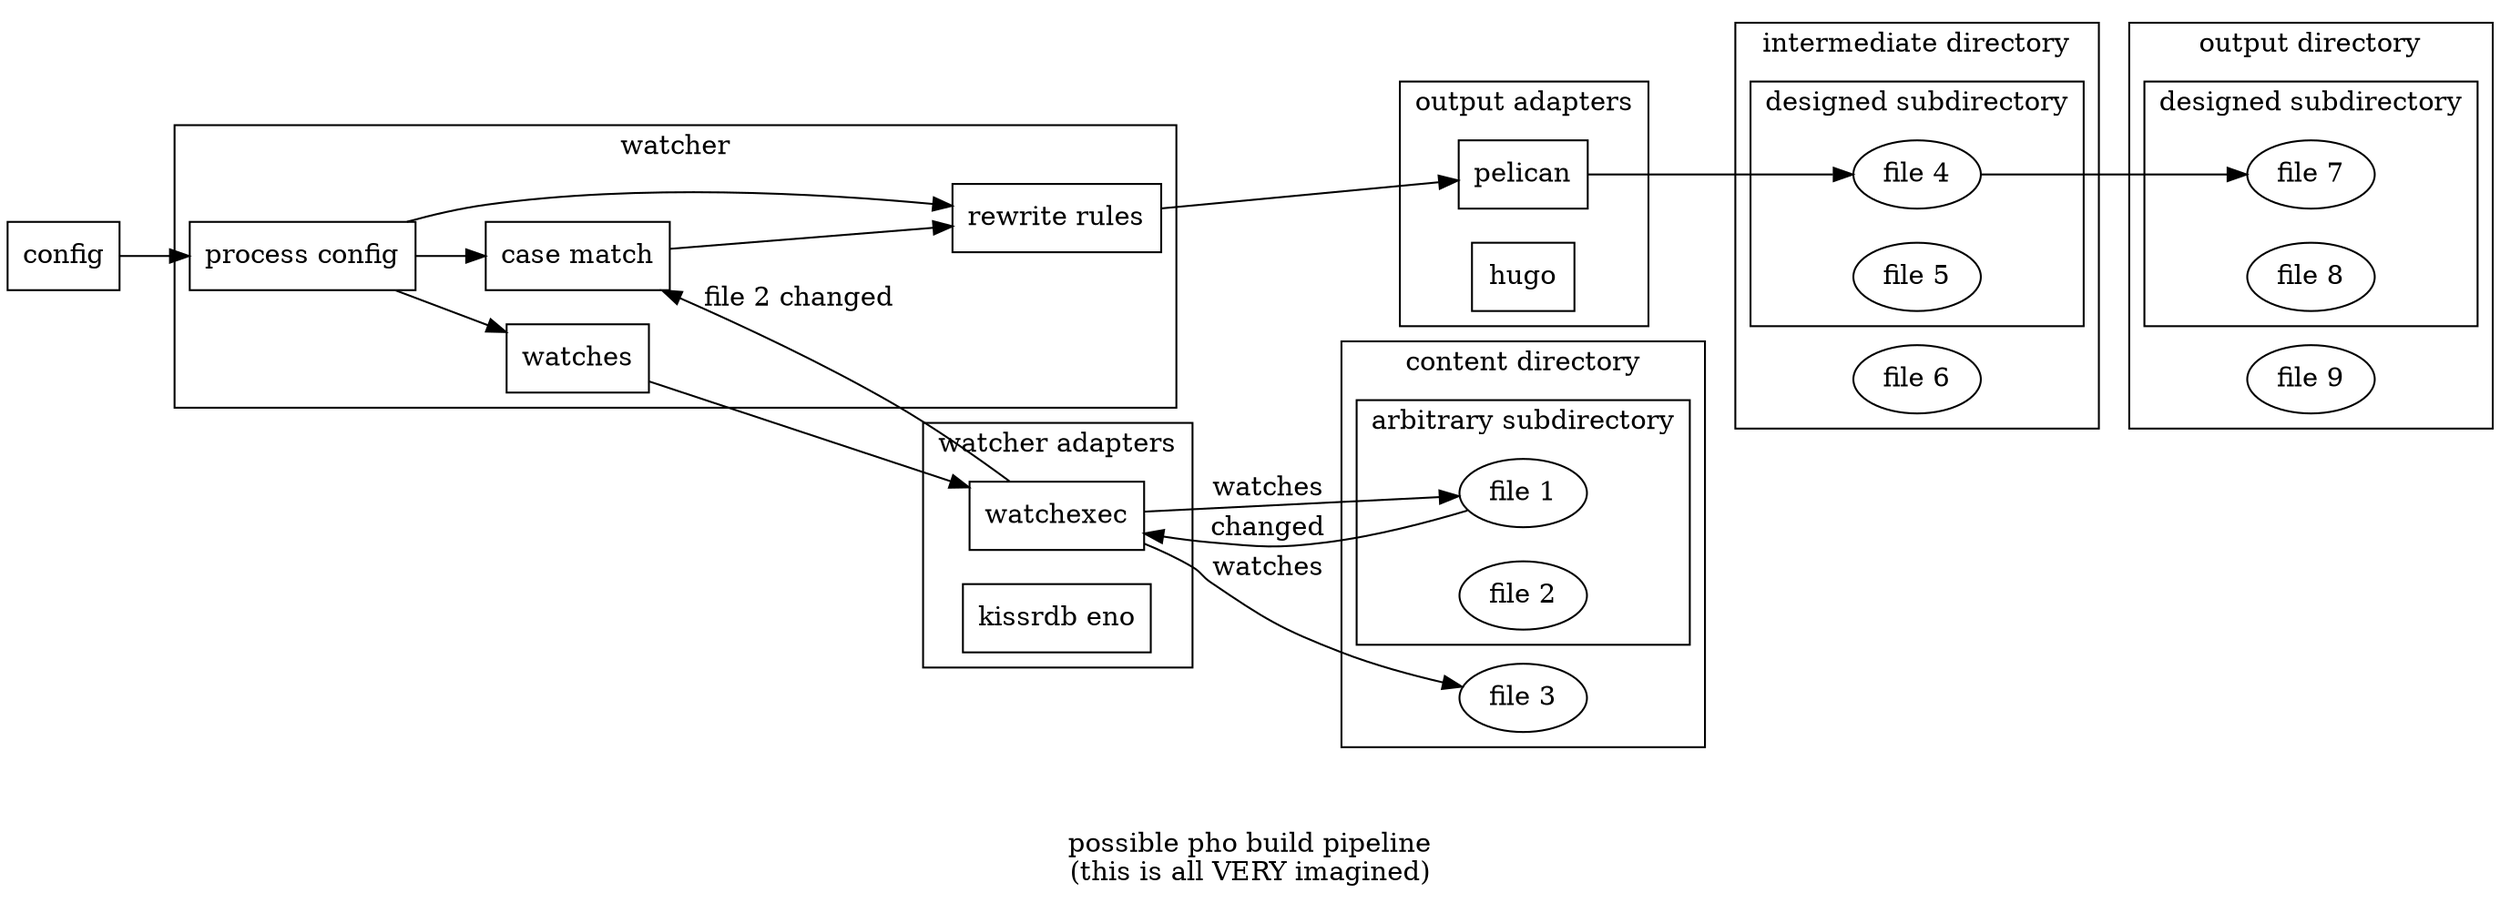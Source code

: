 digraph g {
label="\n
possible pho build pipeline
(this is all VERY imagined)"

rankdir=LR

subgraph cluster1 {
  label="content directory"

  file3[label="file 3"]

  subgraph cluster2 {
    label="arbitrary subdirectory"
    file1[label="file 1"]
    file2[label="file 2"]
  }
}

subgraph cluster3 {
  label="output directory"

  file9[label="file 9"]

  subgraph cluster4 {
    label="designed subdirectory"
    file7[label="file 7"]
    file8[label="file 8"]
  }
}

subgraph cluster5 {
  label="watcher"
  node[shape=rect]
  watcher_main[label="process config"]
  watches
  case_match[label="case match"]
  rewrite_rules[label="rewrite rules"]
}

subgraph cluster6 {
  label="output adapters"
  node[shape=rect]
  pelican
  hugo
}

subgraph cluster7 {
  label="watcher adapters"
  node[shape=rect]
  watchexec
  kissrdb_eno[label="kissrdb eno"]
}

subgraph cluster8 {
  label="intermediate directory"

  file6[label="file 6"]

  subgraph cluster9 {
    label="designed subdirectory"
    file4[label="file 4"]
    file5[label="file 5"]
  }
}

config[label="config" shape=rect]

config->watcher_main
watcher_main->watches
watcher_main->case_match
watcher_main->rewrite_rules
rewrite_rules->pelican
pelican->file4
file4->file7

watches->watchexec
watchexec->file3[label="watches"]
watchexec->file1[label="watches"]
file1->watchexec[label="changed"]
watchexec->case_match[label="file 2 changed"]
case_match->rewrite_rules

}
/*
  - #born
*/
